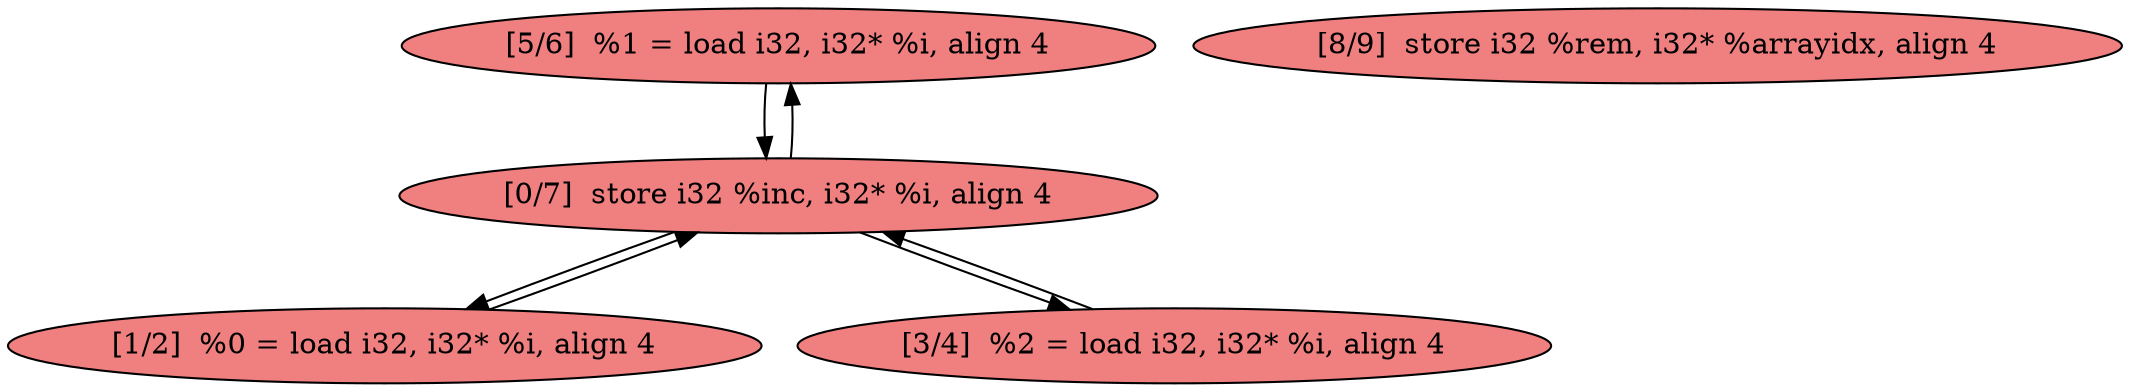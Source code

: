 
digraph G {


node81 [fillcolor=lightcoral,label="[5/6]  %1 = load i32, i32* %i, align 4",shape=ellipse,style=filled ]
node80 [fillcolor=lightcoral,label="[1/2]  %0 = load i32, i32* %i, align 4",shape=ellipse,style=filled ]
node79 [fillcolor=lightcoral,label="[8/9]  store i32 %rem, i32* %arrayidx, align 4",shape=ellipse,style=filled ]
node77 [fillcolor=lightcoral,label="[0/7]  store i32 %inc, i32* %i, align 4",shape=ellipse,style=filled ]
node78 [fillcolor=lightcoral,label="[3/4]  %2 = load i32, i32* %i, align 4",shape=ellipse,style=filled ]

node80->node77 [ ]
node77->node78 [ ]
node77->node80 [ ]
node78->node77 [ ]
node81->node77 [ ]
node77->node81 [ ]


}
